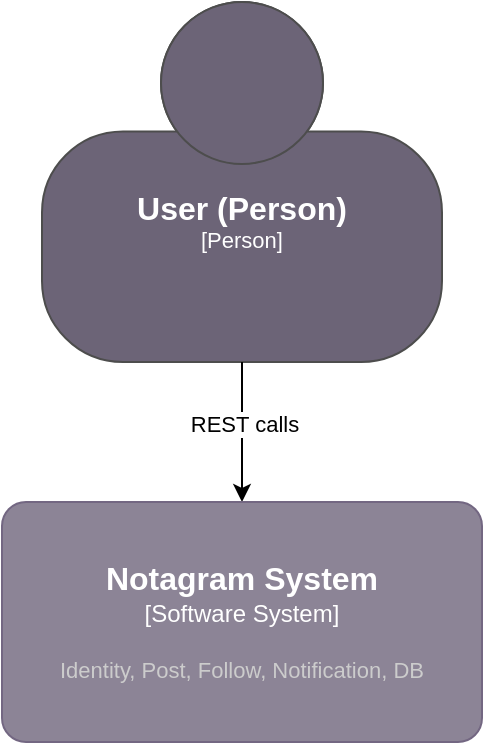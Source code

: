 <mxfile version="26.0.10" pages="2">
  <diagram name="C4: Level 1 – System Context Diagram" id="zgptQDNG1XPIySmeapeD">
    <mxGraphModel dx="911" dy="943" grid="1" gridSize="10" guides="1" tooltips="1" connect="1" arrows="1" fold="1" page="1" pageScale="1" pageWidth="827" pageHeight="1169" math="0" shadow="0">
      <root>
        <mxCell id="0" />
        <mxCell id="1" parent="0" />
        <object placeholders="1" c4Name="User (Person)" c4Type="Person" c4Description="&#xa;" label="&lt;font style=&quot;font-size: 16px&quot;&gt;&lt;b&gt;%c4Name%&lt;/b&gt;&lt;/font&gt;&lt;div&gt;[%c4Type%]&lt;/div&gt;&lt;br&gt;&lt;div&gt;&lt;font style=&quot;font-size: 11px&quot;&gt;&lt;font color=&quot;#cccccc&quot;&gt;%c4Description%&lt;/font&gt;&lt;/div&gt;" id="rhmBle5Qpm-FTthLmMwa-1">
          <mxCell style="html=1;fontSize=11;dashed=0;whiteSpace=wrap;fillColor=#6C6477;strokeColor=#4D4D4D;fontColor=#ffffff;shape=mxgraph.c4.person2;align=center;metaEdit=1;points=[[0.5,0,0],[1,0.5,0],[1,0.75,0],[0.75,1,0],[0.5,1,0],[0.25,1,0],[0,0.75,0],[0,0.5,0]];resizable=0;" vertex="1" parent="1">
            <mxGeometry x="190" y="110" width="200" height="180" as="geometry" />
          </mxCell>
        </object>
        <mxCell id="rhmBle5Qpm-FTthLmMwa-7" style="edgeStyle=orthogonalEdgeStyle;rounded=0;orthogonalLoop=1;jettySize=auto;html=1;" edge="1" parent="1" source="rhmBle5Qpm-FTthLmMwa-1">
          <mxGeometry relative="1" as="geometry">
            <mxPoint x="274" y="289" as="sourcePoint" />
            <mxPoint x="290" y="360" as="targetPoint" />
            <Array as="points">
              <mxPoint x="290" y="350" />
              <mxPoint x="290" y="350" />
            </Array>
          </mxGeometry>
        </mxCell>
        <mxCell id="rhmBle5Qpm-FTthLmMwa-8" value="REST calls" style="edgeLabel;html=1;align=center;verticalAlign=middle;resizable=0;points=[];" vertex="1" connectable="0" parent="rhmBle5Qpm-FTthLmMwa-7">
          <mxGeometry x="-0.11" y="1" relative="1" as="geometry">
            <mxPoint as="offset" />
          </mxGeometry>
        </mxCell>
        <object placeholders="1" c4Name="Notagram System" c4Type="Software System" c4Description="Identity, Post, Follow, Notification, DB" label="&lt;font style=&quot;font-size: 16px&quot;&gt;&lt;b&gt;%c4Name%&lt;/b&gt;&lt;/font&gt;&lt;div&gt;[%c4Type%]&lt;/div&gt;&lt;br&gt;&lt;div&gt;&lt;font style=&quot;font-size: 11px&quot;&gt;&lt;font color=&quot;#cccccc&quot;&gt;%c4Description%&lt;/font&gt;&lt;/div&gt;" id="rhmBle5Qpm-FTthLmMwa-9">
          <mxCell style="rounded=1;whiteSpace=wrap;html=1;labelBackgroundColor=none;fillColor=#8C8496;fontColor=#ffffff;align=center;arcSize=10;strokeColor=#736782;metaEdit=1;resizable=0;points=[[0.25,0,0],[0.5,0,0],[0.75,0,0],[1,0.25,0],[1,0.5,0],[1,0.75,0],[0.75,1,0],[0.5,1,0],[0.25,1,0],[0,0.75,0],[0,0.5,0],[0,0.25,0]];" vertex="1" parent="1">
            <mxGeometry x="170" y="360" width="240" height="120" as="geometry" />
          </mxCell>
        </object>
      </root>
    </mxGraphModel>
  </diagram>
  <diagram id="dJ2QGIO7FbvdpZj_Wv_u" name="C4 Level 2 – Container Diagram">
    <mxGraphModel dx="2193" dy="2583" grid="1" gridSize="10" guides="1" tooltips="1" connect="1" arrows="1" fold="1" page="1" pageScale="1" pageWidth="827" pageHeight="1169" math="0" shadow="0">
      <root>
        <mxCell id="0" />
        <mxCell id="1" parent="0" />
        <object placeholders="1" c4Name="Notagram System" c4Type="SystemScopeBoundary" c4Application="Software System" label="&lt;font style=&quot;font-size: 16px&quot;&gt;&lt;b&gt;&lt;div style=&quot;text-align: left&quot;&gt;%c4Name%&lt;/div&gt;&lt;/b&gt;&lt;/font&gt;&lt;div style=&quot;text-align: left&quot;&gt;[%c4Application%]&lt;/div&gt;" id="9YNIeHz1zlTT3fpUos1D-2">
          <mxCell style="rounded=1;fontSize=11;whiteSpace=wrap;html=1;dashed=1;arcSize=20;fillColor=none;strokeColor=#666666;fontColor=#333333;labelBackgroundColor=none;align=left;verticalAlign=bottom;labelBorderColor=none;spacingTop=0;spacing=10;dashPattern=8 4;metaEdit=1;rotatable=0;perimeter=rectanglePerimeter;noLabel=0;labelPadding=0;allowArrows=0;connectable=0;expand=0;recursiveResize=0;editable=1;pointerEvents=0;absoluteArcSize=1;points=[[0.25,0,0],[0.5,0,0],[0.75,0,0],[1,0.25,0],[1,0.5,0],[1,0.75,0],[0.75,1,0],[0.5,1,0],[0.25,1,0],[0,0.75,0],[0,0.5,0],[0,0.25,0]];" vertex="1" parent="1">
            <mxGeometry x="-340" y="70" width="1130" height="1000" as="geometry" />
          </mxCell>
        </object>
        <mxCell id="9YNIeHz1zlTT3fpUos1D-19" style="edgeStyle=orthogonalEdgeStyle;rounded=0;orthogonalLoop=1;jettySize=auto;html=1;" edge="1" parent="1" source="9YNIeHz1zlTT3fpUos1D-3" target="9YNIeHz1zlTT3fpUos1D-7">
          <mxGeometry relative="1" as="geometry" />
        </mxCell>
        <mxCell id="9YNIeHz1zlTT3fpUos1D-29" style="edgeStyle=orthogonalEdgeStyle;rounded=0;orthogonalLoop=1;jettySize=auto;html=1;" edge="1" parent="1" source="9YNIeHz1zlTT3fpUos1D-3" target="9YNIeHz1zlTT3fpUos1D-5">
          <mxGeometry relative="1" as="geometry" />
        </mxCell>
        <object placeholders="1" c4Name="Identity Service" c4Type="Container" label="&lt;font style=&quot;font-size: 16px&quot;&gt;&lt;b&gt;%c4Name%&lt;/b&gt;&lt;/font&gt;&lt;div&gt;&lt;/div&gt;&lt;br&gt;&lt;div&gt;&lt;font style=&quot;font-size: 11px&quot;&gt;&lt;font color=&quot;#E6E6E6&quot;&gt;&lt;/div&gt;" id="9YNIeHz1zlTT3fpUos1D-3">
          <mxCell style="rounded=1;whiteSpace=wrap;html=1;fontSize=11;labelBackgroundColor=none;fillColor=#23A2D9;fontColor=#ffffff;align=center;arcSize=10;strokeColor=#0E7DAD;metaEdit=1;resizable=0;points=[[0.25,0,0],[0.5,0,0],[0.75,0,0],[1,0.25,0],[1,0.5,0],[1,0.75,0],[0.75,1,0],[0.5,1,0],[0.25,1,0],[0,0.75,0],[0,0.5,0],[0,0.25,0]];" vertex="1" parent="1">
            <mxGeometry x="80" y="200" width="240" height="120" as="geometry" />
          </mxCell>
        </object>
        <object placeholders="1" c4Name="Follow Service" c4Type="Container" label="&lt;font style=&quot;font-size: 16px&quot;&gt;&lt;b&gt;%c4Name%&lt;/b&gt;&lt;/font&gt;&lt;div&gt;&lt;/div&gt;&lt;br&gt;&lt;div&gt;&lt;font style=&quot;font-size: 11px&quot;&gt;&lt;font color=&quot;#E6E6E6&quot;&gt;&lt;/div&gt;" id="9YNIeHz1zlTT3fpUos1D-4">
          <mxCell style="rounded=1;whiteSpace=wrap;html=1;fontSize=11;labelBackgroundColor=none;fillColor=#23A2D9;fontColor=#ffffff;align=center;arcSize=10;strokeColor=#0E7DAD;metaEdit=1;resizable=0;points=[[0.25,0,0],[0.5,0,0],[0.75,0,0],[1,0.25,0],[1,0.5,0],[1,0.75,0],[0.75,1,0],[0.5,1,0],[0.25,1,0],[0,0.75,0],[0,0.5,0],[0,0.25,0]];" vertex="1" parent="1">
            <mxGeometry x="80" y="585" width="240" height="120" as="geometry" />
          </mxCell>
        </object>
        <mxCell id="9YNIeHz1zlTT3fpUos1D-21" style="edgeStyle=orthogonalEdgeStyle;rounded=0;orthogonalLoop=1;jettySize=auto;html=1;exitX=1;exitY=0.75;exitDx=0;exitDy=0;exitPerimeter=0;entryX=0;entryY=0.5;entryDx=0;entryDy=0;" edge="1" parent="1" source="9YNIeHz1zlTT3fpUos1D-5" target="9YNIeHz1zlTT3fpUos1D-13">
          <mxGeometry relative="1" as="geometry">
            <Array as="points">
              <mxPoint x="400" y="480" />
              <mxPoint x="400" y="840" />
            </Array>
          </mxGeometry>
        </mxCell>
        <mxCell id="9YNIeHz1zlTT3fpUos1D-28" style="edgeStyle=orthogonalEdgeStyle;rounded=0;orthogonalLoop=1;jettySize=auto;html=1;" edge="1" parent="1" source="9YNIeHz1zlTT3fpUos1D-5" target="9YNIeHz1zlTT3fpUos1D-3">
          <mxGeometry relative="1" as="geometry" />
        </mxCell>
        <object placeholders="1" c4Name="Post Service" c4Type="Container" label="&lt;font style=&quot;font-size: 16px&quot;&gt;&lt;b&gt;%c4Name%&lt;/b&gt;&lt;/font&gt;&lt;div&gt;&lt;/div&gt;&lt;br&gt;&lt;div&gt;&lt;font style=&quot;font-size: 11px&quot;&gt;&lt;font color=&quot;#E6E6E6&quot;&gt;&lt;/div&gt;" id="9YNIeHz1zlTT3fpUos1D-5">
          <mxCell style="rounded=1;whiteSpace=wrap;html=1;fontSize=11;labelBackgroundColor=none;fillColor=#23A2D9;fontColor=#ffffff;align=center;arcSize=10;strokeColor=#0E7DAD;metaEdit=1;resizable=0;points=[[0.25,0,0],[0.5,0,0],[0.75,0,0],[1,0.25,0],[1,0.5,0],[1,0.75,0],[0.75,1,0],[0.5,1,0],[0.25,1,0],[0,0.75,0],[0,0.5,0],[0,0.25,0]];" vertex="1" parent="1">
            <mxGeometry x="80" y="390" width="240" height="120" as="geometry" />
          </mxCell>
        </object>
        <mxCell id="9YNIeHz1zlTT3fpUos1D-24" style="edgeStyle=orthogonalEdgeStyle;rounded=0;orthogonalLoop=1;jettySize=auto;html=1;" edge="1" parent="1" source="9YNIeHz1zlTT3fpUos1D-6" target="9YNIeHz1zlTT3fpUos1D-4">
          <mxGeometry relative="1" as="geometry" />
        </mxCell>
        <mxCell id="9YNIeHz1zlTT3fpUos1D-32" style="edgeStyle=orthogonalEdgeStyle;rounded=0;orthogonalLoop=1;jettySize=auto;html=1;" edge="1" parent="1" source="9YNIeHz1zlTT3fpUos1D-6" target="9YNIeHz1zlTT3fpUos1D-7">
          <mxGeometry relative="1" as="geometry" />
        </mxCell>
        <object placeholders="1" c4Name="Notification Service" c4Type="Container" label="&lt;font style=&quot;font-size: 16px&quot;&gt;&lt;b&gt;%c4Name%&lt;/b&gt;&lt;/font&gt;&lt;div&gt;&lt;/div&gt;&lt;br&gt;&lt;div&gt;&lt;font style=&quot;font-size: 11px&quot;&gt;&lt;font color=&quot;#E6E6E6&quot;&gt;&lt;/div&gt;" id="9YNIeHz1zlTT3fpUos1D-6">
          <mxCell style="rounded=1;whiteSpace=wrap;html=1;fontSize=11;labelBackgroundColor=none;fillColor=#23A2D9;fontColor=#ffffff;align=center;arcSize=10;strokeColor=#0E7DAD;metaEdit=1;resizable=0;points=[[0.25,0,0],[0.5,0,0],[0.75,0,0],[1,0.25,0],[1,0.5,0],[1,0.75,0],[0.75,1,0],[0.5,1,0],[0.25,1,0],[0,0.75,0],[0,0.5,0],[0,0.25,0]];" vertex="1" parent="1">
            <mxGeometry x="80" y="780" width="240" height="120" as="geometry" />
          </mxCell>
        </object>
        <mxCell id="9YNIeHz1zlTT3fpUos1D-7" value="&lt;font style=&quot;font-size: 20px;&quot;&gt;PostgreSQL&lt;/font&gt;" style="strokeWidth=2;html=1;shape=mxgraph.flowchart.database;whiteSpace=wrap;" vertex="1" parent="1">
          <mxGeometry x="-240" y="440" width="166" height="200" as="geometry" />
        </mxCell>
        <mxCell id="9YNIeHz1zlTT3fpUos1D-11" value="&lt;font style=&quot;font-size: 26px;&quot;&gt;&lt;b style=&quot;&quot;&gt;Kafka&lt;/b&gt;&lt;/font&gt;" style="html=1;whiteSpace=wrap;" vertex="1" parent="1">
          <mxGeometry x="510" y="605" width="140" height="80" as="geometry" />
        </mxCell>
        <mxCell id="9YNIeHz1zlTT3fpUos1D-13" value="&lt;font style=&quot;font-size: 23px;&quot;&gt;&lt;b&gt;RabbitMQ&lt;/b&gt;&lt;/font&gt;" style="html=1;whiteSpace=wrap;" vertex="1" parent="1">
          <mxGeometry x="510" y="800" width="140" height="80" as="geometry" />
        </mxCell>
        <mxCell id="9YNIeHz1zlTT3fpUos1D-16" value="&lt;font style=&quot;font-size: 26px;&quot;&gt;&lt;b style=&quot;&quot;&gt;FRONTEND&lt;/b&gt;&lt;/font&gt;" style="html=1;whiteSpace=wrap;" vertex="1" parent="1">
          <mxGeometry x="510" y="410" width="140" height="80" as="geometry" />
        </mxCell>
        <mxCell id="9YNIeHz1zlTT3fpUos1D-17" style="edgeStyle=orthogonalEdgeStyle;rounded=0;orthogonalLoop=1;jettySize=auto;html=1;entryX=1;entryY=0.75;entryDx=0;entryDy=0;entryPerimeter=0;" edge="1" parent="1" source="9YNIeHz1zlTT3fpUos1D-16" target="9YNIeHz1zlTT3fpUos1D-3">
          <mxGeometry relative="1" as="geometry" />
        </mxCell>
        <mxCell id="9YNIeHz1zlTT3fpUos1D-18" value="&lt;font style=&quot;font-size: 16px;&quot;&gt;&lt;b&gt;HTTP/REST&lt;/b&gt;&lt;/font&gt;" style="edgeLabel;html=1;align=center;verticalAlign=middle;resizable=0;points=[];" vertex="1" connectable="0" parent="9YNIeHz1zlTT3fpUos1D-17">
          <mxGeometry x="-0.013" y="1" relative="1" as="geometry">
            <mxPoint as="offset" />
          </mxGeometry>
        </mxCell>
        <mxCell id="9YNIeHz1zlTT3fpUos1D-20" style="edgeStyle=orthogonalEdgeStyle;rounded=0;orthogonalLoop=1;jettySize=auto;html=1;entryX=-0.004;entryY=0.356;entryDx=0;entryDy=0;entryPerimeter=0;" edge="1" parent="1" source="9YNIeHz1zlTT3fpUos1D-5" target="9YNIeHz1zlTT3fpUos1D-11">
          <mxGeometry relative="1" as="geometry">
            <Array as="points">
              <mxPoint x="415" y="500" />
              <mxPoint x="415" y="634" />
            </Array>
          </mxGeometry>
        </mxCell>
        <mxCell id="9YNIeHz1zlTT3fpUos1D-22" style="edgeStyle=orthogonalEdgeStyle;rounded=0;orthogonalLoop=1;jettySize=auto;html=1;entryX=0.5;entryY=1;entryDx=0;entryDy=0;entryPerimeter=0;" edge="1" parent="1" source="9YNIeHz1zlTT3fpUos1D-13" target="9YNIeHz1zlTT3fpUos1D-6">
          <mxGeometry relative="1" as="geometry">
            <Array as="points">
              <mxPoint x="570" y="920" />
              <mxPoint x="200" y="920" />
            </Array>
          </mxGeometry>
        </mxCell>
        <mxCell id="9YNIeHz1zlTT3fpUos1D-23" style="edgeStyle=orthogonalEdgeStyle;rounded=0;orthogonalLoop=1;jettySize=auto;html=1;entryX=0.75;entryY=1;entryDx=0;entryDy=0;entryPerimeter=0;" edge="1" parent="1" source="9YNIeHz1zlTT3fpUos1D-11" target="9YNIeHz1zlTT3fpUos1D-6">
          <mxGeometry relative="1" as="geometry">
            <Array as="points">
              <mxPoint x="415" y="645" />
              <mxPoint x="415" y="950" />
              <mxPoint x="260" y="950" />
            </Array>
          </mxGeometry>
        </mxCell>
        <mxCell id="9YNIeHz1zlTT3fpUos1D-25" style="edgeStyle=orthogonalEdgeStyle;rounded=0;orthogonalLoop=1;jettySize=auto;html=1;entryX=0.5;entryY=1;entryDx=0;entryDy=0;entryPerimeter=0;" edge="1" parent="1" source="9YNIeHz1zlTT3fpUos1D-4" target="9YNIeHz1zlTT3fpUos1D-5">
          <mxGeometry relative="1" as="geometry" />
        </mxCell>
        <mxCell id="9YNIeHz1zlTT3fpUos1D-27" style="edgeStyle=orthogonalEdgeStyle;rounded=0;orthogonalLoop=1;jettySize=auto;html=1;entryX=0.5;entryY=0;entryDx=0;entryDy=0;entryPerimeter=0;" edge="1" parent="1" source="9YNIeHz1zlTT3fpUos1D-5" target="9YNIeHz1zlTT3fpUos1D-4">
          <mxGeometry relative="1" as="geometry" />
        </mxCell>
        <mxCell id="9YNIeHz1zlTT3fpUos1D-30" style="edgeStyle=orthogonalEdgeStyle;rounded=0;orthogonalLoop=1;jettySize=auto;html=1;entryX=0.998;entryY=0.199;entryDx=0;entryDy=0;entryPerimeter=0;" edge="1" parent="1" source="9YNIeHz1zlTT3fpUos1D-5" target="9YNIeHz1zlTT3fpUos1D-7">
          <mxGeometry relative="1" as="geometry" />
        </mxCell>
        <mxCell id="9YNIeHz1zlTT3fpUos1D-31" style="edgeStyle=orthogonalEdgeStyle;rounded=0;orthogonalLoop=1;jettySize=auto;html=1;entryX=0.998;entryY=0.674;entryDx=0;entryDy=0;entryPerimeter=0;" edge="1" parent="1" source="9YNIeHz1zlTT3fpUos1D-4" target="9YNIeHz1zlTT3fpUos1D-7">
          <mxGeometry relative="1" as="geometry" />
        </mxCell>
        <mxCell id="qVMl-7AjZ5Y2J7jJo-th-2" style="edgeStyle=orthogonalEdgeStyle;rounded=0;orthogonalLoop=1;jettySize=auto;html=1;" edge="1" parent="1" source="qVMl-7AjZ5Y2J7jJo-th-1" target="9YNIeHz1zlTT3fpUos1D-16">
          <mxGeometry relative="1" as="geometry" />
        </mxCell>
        <object placeholders="1" c4Name="User (Person)" c4Type="Person" c4Description="&#xa;" label="&lt;font style=&quot;font-size: 16px&quot;&gt;&lt;b&gt;%c4Name%&lt;/b&gt;&lt;/font&gt;&lt;div&gt;[%c4Type%]&lt;/div&gt;&lt;br&gt;&lt;div&gt;&lt;font style=&quot;font-size: 11px&quot;&gt;&lt;font color=&quot;#cccccc&quot;&gt;%c4Description%&lt;/font&gt;&lt;/div&gt;" id="qVMl-7AjZ5Y2J7jJo-th-1">
          <mxCell style="html=1;fontSize=11;dashed=0;whiteSpace=wrap;fillColor=#6C6477;strokeColor=#4D4D4D;fontColor=#ffffff;shape=mxgraph.c4.person2;align=center;metaEdit=1;points=[[0.5,0,0],[1,0.5,0],[1,0.75,0],[0.75,1,0],[0.5,1,0],[0.25,1,0],[0,0.75,0],[0,0.5,0]];resizable=0;" vertex="1" parent="1">
            <mxGeometry x="480" y="-180" width="200" height="180" as="geometry" />
          </mxCell>
        </object>
      </root>
    </mxGraphModel>
  </diagram>
</mxfile>
